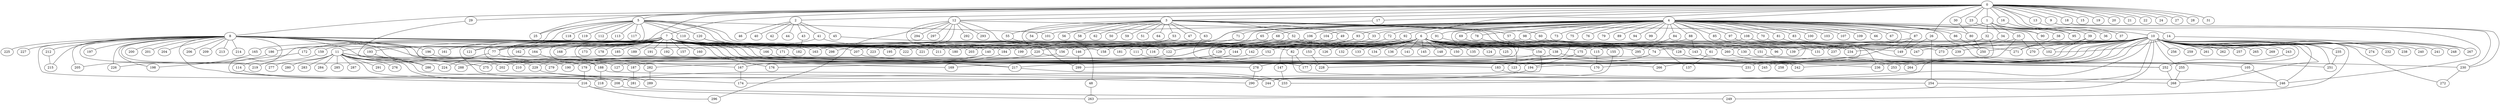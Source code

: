 
graph graphname {
    0 -- 1
0 -- 2
0 -- 3
0 -- 4
0 -- 5
0 -- 6
0 -- 7
0 -- 8
0 -- 9
0 -- 10
0 -- 11
0 -- 12
0 -- 13
0 -- 14
0 -- 15
0 -- 16
0 -- 17
0 -- 18
0 -- 19
0 -- 20
0 -- 21
0 -- 22
0 -- 23
0 -- 24
0 -- 25
0 -- 26
0 -- 27
0 -- 28
0 -- 29
0 -- 30
0 -- 31
1 -- 32
1 -- 34
1 -- 35
1 -- 36
1 -- 37
1 -- 38
1 -- 33
1 -- 39
2 -- 40
2 -- 41
2 -- 42
2 -- 43
2 -- 44
2 -- 45
2 -- 46
3 -- 64
3 -- 47
3 -- 48
3 -- 49
3 -- 50
3 -- 51
3 -- 52
3 -- 53
3 -- 54
3 -- 55
3 -- 56
3 -- 57
3 -- 58
3 -- 59
3 -- 60
3 -- 61
3 -- 62
3 -- 63
3 -- 237
4 -- 65
4 -- 66
4 -- 67
4 -- 68
4 -- 69
4 -- 70
4 -- 71
4 -- 72
4 -- 73
4 -- 74
4 -- 75
4 -- 76
4 -- 77
4 -- 78
4 -- 79
4 -- 80
4 -- 81
4 -- 82
4 -- 83
4 -- 84
4 -- 85
4 -- 86
4 -- 87
4 -- 88
4 -- 89
4 -- 90
4 -- 91
4 -- 92
4 -- 93
4 -- 94
4 -- 95
4 -- 96
4 -- 97
4 -- 98
4 -- 99
4 -- 100
4 -- 101
4 -- 102
4 -- 103
4 -- 104
4 -- 105
4 -- 106
4 -- 107
4 -- 108
4 -- 109
4 -- 154
4 -- 195
5 -- 110
5 -- 111
5 -- 112
5 -- 113
5 -- 114
5 -- 115
5 -- 116
5 -- 117
5 -- 118
5 -- 119
5 -- 120
5 -- 121
5 -- 77
5 -- 101
5 -- 25
6 -- 128
6 -- 130
6 -- 131
6 -- 132
6 -- 133
6 -- 134
6 -- 129
6 -- 136
6 -- 137
6 -- 138
6 -- 139
6 -- 140
6 -- 141
6 -- 142
6 -- 143
6 -- 144
6 -- 145
6 -- 146
6 -- 147
6 -- 148
6 -- 149
6 -- 150
6 -- 151
6 -- 152
6 -- 153
6 -- 154
6 -- 155
6 -- 135
6 -- 122
6 -- 123
6 -- 124
6 -- 125
6 -- 126
6 -- 127
7 -- 156
7 -- 157
7 -- 158
7 -- 159
7 -- 160
7 -- 161
7 -- 162
7 -- 163
7 -- 164
7 -- 165
7 -- 166
7 -- 167
7 -- 168
7 -- 169
7 -- 170
7 -- 171
7 -- 172
7 -- 173
7 -- 174
7 -- 175
7 -- 176
7 -- 177
7 -- 178
7 -- 179
7 -- 180
7 -- 181
7 -- 182
7 -- 183
7 -- 184
7 -- 185
7 -- 186
7 -- 187
7 -- 188
7 -- 189
7 -- 190
7 -- 191
7 -- 192
7 -- 193
7 -- 194
7 -- 77
7 -- 260
8 -- 195
8 -- 196
8 -- 197
8 -- 198
8 -- 199
8 -- 200
8 -- 201
8 -- 202
8 -- 203
8 -- 204
8 -- 205
8 -- 206
8 -- 207
8 -- 208
8 -- 209
8 -- 210
8 -- 211
8 -- 212
8 -- 213
8 -- 214
8 -- 215
8 -- 216
8 -- 217
8 -- 218
8 -- 219
8 -- 220
8 -- 221
8 -- 222
8 -- 223
8 -- 224
8 -- 225
8 -- 226
8 -- 227
8 -- 228
8 -- 229
9 -- 230
10 -- 256
10 -- 258
10 -- 259
10 -- 260
10 -- 261
10 -- 262
10 -- 257
10 -- 264
10 -- 265
10 -- 266
10 -- 267
10 -- 268
10 -- 269
10 -- 270
10 -- 271
10 -- 272
10 -- 273
10 -- 274
10 -- 263
10 -- 231
10 -- 232
10 -- 233
10 -- 234
10 -- 235
10 -- 236
10 -- 237
10 -- 238
10 -- 239
10 -- 240
10 -- 241
10 -- 242
10 -- 243
10 -- 244
10 -- 245
10 -- 246
10 -- 247
10 -- 248
10 -- 249
10 -- 250
10 -- 251
10 -- 252
10 -- 253
10 -- 254
10 -- 255
10 -- 129
11 -- 288
11 -- 290
11 -- 291
11 -- 289
11 -- 275
11 -- 276
11 -- 277
11 -- 278
11 -- 279
11 -- 280
11 -- 281
11 -- 282
11 -- 283
11 -- 284
11 -- 285
11 -- 286
11 -- 287
12 -- 292
12 -- 293
12 -- 294
12 -- 295
12 -- 296
12 -- 297
12 -- 298
12 -- 299
12 -- 163
12 -- 33
13 -- 246
14 -- 267
14 -- 102
16 -- 95
17 -- 207
18 -- 230
23 -- 90
26 -- 149
26 -- 254
29 -- 286
30 -- 80
32 -- 139
32 -- 299
32 -- 61
33 -- 129
34 -- 131
35 -- 156
35 -- 170
35 -- 270
38 -- 271
39 -- 115
39 -- 102
41 -- 122
41 -- 121
43 -- 182
45 -- 82
48 -- 263
49 -- 242
49 -- 111
52 -- 74
52 -- 180
53 -- 158
55 -- 156
57 -- 234
60 -- 271
61 -- 137
63 -- 123
65 -- 222
68 -- 221
69 -- 177
70 -- 236
71 -- 223
72 -- 181
72 -- 155
74 -- 183
74 -- 123
77 -- 127
77 -- 224
78 -- 217
80 -- 250
81 -- 273
82 -- 268
82 -- 177
83 -- 239
84 -- 295
85 -- 96
86 -- 250
87 -- 194
87 -- 149
87 -- 175
88 -- 220
88 -- 143
91 -- 282
92 -- 203
92 -- 128
93 -- 211
93 -- 279
97 -- 234
97 -- 228
98 -- 199
98 -- 247
104 -- 158
105 -- 246
106 -- 184
108 -- 251
108 -- 116
108 -- 231
110 -- 140
111 -- 258
114 -- 208
115 -- 170
120 -- 146
120 -- 298
122 -- 229
128 -- 242
129 -- 187
129 -- 179
130 -- 252
138 -- 278
138 -- 236
140 -- 202
140 -- 288
142 -- 176
143 -- 253
144 -- 167
146 -- 299
147 -- 233
151 -- 230
152 -- 169
153 -- 228
154 -- 278
154 -- 174
155 -- 290
156 -- 210
159 -- 219
164 -- 188
165 -- 205
166 -- 266
167 -- 174
171 -- 231
172 -- 198
175 -- 194
179 -- 216
183 -- 246
184 -- 190
186 -- 226
187 -- 281
188 -- 254
188 -- 218
193 -- 286
194 -- 208
196 -- 252
207 -- 217
208 -- 249
212 -- 215
216 -- 263
216 -- 296
217 -- 233
220 -- 245
220 -- 275
229 -- 244
230 -- 272
235 -- 251
243 -- 252
252 -- 268
255 -- 268
260 -- 264
278 -- 290
282 -- 289

}

